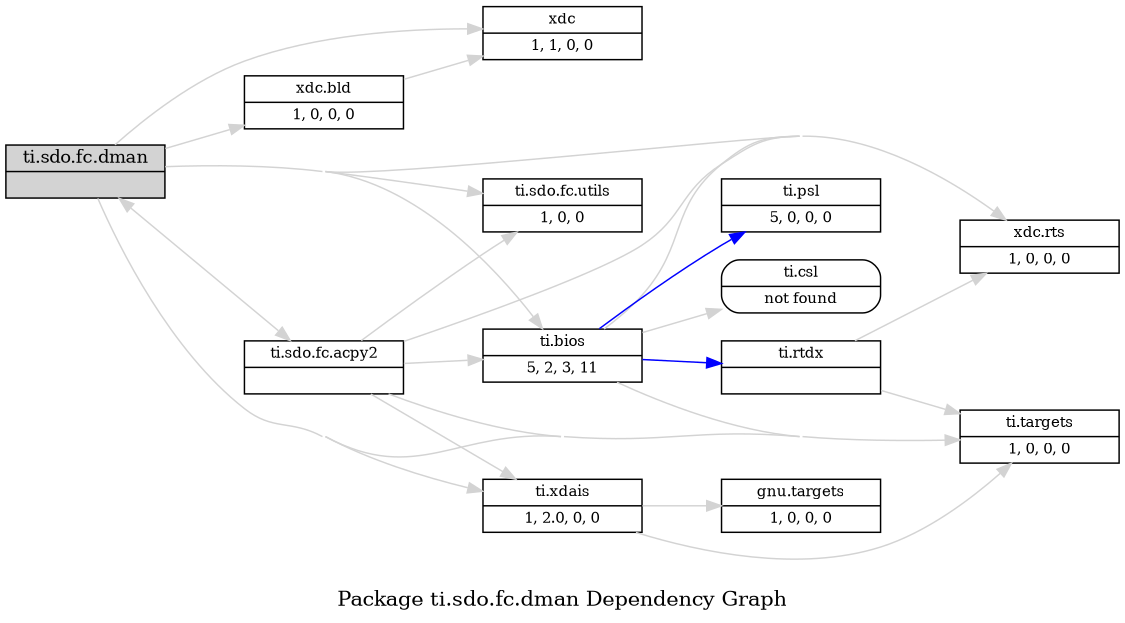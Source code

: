 digraph dependencies {
    label="\nPackage ti.sdo.fc.dman Dependency Graph";
    size="7.5,10";
    rankdir=LR;
    ranksep=".75";
    concentrate="true";
    node [fixedsize=true, width=1.5, style=filled, color=black];
    node [font=Helvetica, fontsize=12, fillcolor=lightgrey];
    ti_sdo_fc_dman [shape=record,label="ti.sdo.fc.dman|", URL="package.rel.xml"];
    node [fontsize=10, fillcolor=white];

    edge [style=solid, color=blue]

    edge [style=solid, color=lightgrey]
    xdc [shape=record,label="xdc|1, 1, 0, 0", URL="../../../../../../../../../../toolsrc/library/vendors2005/xdc/xdcdist-d36/Linux/packages/xdc/package/package.rel.svg"];
    ti_sdo_fc_dman -> xdc;
    xdc_bld [shape=record,label="xdc.bld|1, 0, 0, 0", URL="../../../../../../../../../../toolsrc/library/vendors2005/xdc/xdcdist-d36/Linux/packages/xdc/bld/package/package.rel.svg"];
    ti_sdo_fc_dman -> xdc_bld;
    ti_sdo_fc_utils [shape=record,label="ti.sdo.fc.utils|1, 0, 0", URL="../../utils/package/package.rel.svg"];
    ti_sdo_fc_dman -> ti_sdo_fc_utils;
    ti_sdo_fc_acpy2 [shape=record,label="ti.sdo.fc.acpy2|", URL="../../acpy2/package/package.rel.svg"];
    ti_sdo_fc_dman -> ti_sdo_fc_acpy2;
    ti_targets [shape=record,label="ti.targets|1, 0, 0, 0", URL="../../../../../../../../../../toolsrc/library/vendors2005/xdc/xdcdist-d36/Linux/packages/ti/targets/package/package.rel.svg"];
    ti_sdo_fc_dman -> ti_targets;
    ti_bios [shape=record,label="ti.bios|5, 2, 3, 11", URL="../../../../../../../../../../rtree/install/trees/products/sabios-h05/product/Linux/bios_5_31/packages/ti/bios/package/package.rel.svg"];
    ti_sdo_fc_dman -> ti_bios;
    xdc_rts [shape=record,label="xdc.rts|1, 0, 0, 0", URL="../../../../../../../../../../toolsrc/library/vendors2005/xdc/xdcdist-d36/Linux/packages/xdc/rts/package/package.rel.svg"];
    ti_sdo_fc_dman -> xdc_rts;
    ti_xdais [shape=record,label="ti.xdais|1, 2.0, 0, 0", URL="../../../../../../imports/ti/xdais/package/package.rel.svg"];
    ti_sdo_fc_dman -> ti_xdais;

    edge [style=solid, color=blue]

    edge [style=solid, color=lightgrey]
    gnu_targets [shape=record,label="gnu.targets|1, 0, 0, 0", URL="../../../../../../../../../../toolsrc/library/vendors2005/xdc/xdcdist-d36/Linux/packages/gnu/targets/package/package.rel.svg"];
    ti_xdais -> gnu_targets;
    ti_xdais -> ti_targets;

    edge [style=solid, color=blue]

    edge [style=solid, color=lightgrey]

    edge [style=solid, color=blue]

    edge [style=solid, color=lightgrey]

    edge [style=solid, color=blue]
    ti_psl [shape=record,label="ti.psl|5, 0, 0, 0", URL="../../../../../../../../../../rtree/install/trees/products/sabios-h05/product/Linux/bios_5_31/packages/ti/psl/package/package.rel.svg"];
    ti_bios -> ti_psl;
    ti_rtdx [shape=record,label="ti.rtdx|", URL="../../../../../../../../../../rtree/install/trees/products/sabios-h05/product/Linux/bios_5_31/packages/ti/rtdx/package/package.rel.svg"];
    ti_bios -> ti_rtdx;

    edge [style=solid, color=lightgrey]
    ti_csl [shape=record,label="ti.csl|not found"style=rounded, ];
    ti_bios -> ti_csl;
    ti_bios -> ti_psl;
    ti_bios -> ti_rtdx;
    ti_bios -> ti_targets;
    ti_bios -> xdc_rts;

    edge [style=solid, color=blue]

    edge [style=solid, color=lightgrey]

    edge [style=solid, color=blue]

    edge [style=solid, color=lightgrey]
    ti_rtdx -> xdc_rts;
    ti_rtdx -> ti_targets;

    edge [style=solid, color=blue]

    edge [style=solid, color=lightgrey]

    edge [style=solid, color=blue]

    edge [style=solid, color=lightgrey]

    edge [style=solid, color=blue]

    edge [style=solid, color=lightgrey]
    ti_sdo_fc_acpy2 -> ti_sdo_fc_dman;
    ti_sdo_fc_acpy2 -> ti_sdo_fc_utils;
    ti_sdo_fc_acpy2 -> ti_targets;
    ti_sdo_fc_acpy2 -> ti_bios;
    ti_sdo_fc_acpy2 -> xdc_rts;
    ti_sdo_fc_acpy2 -> ti_xdais;

    edge [style=solid, color=blue]

    edge [style=solid, color=lightgrey]

    edge [style=solid, color=blue]

    edge [style=solid, color=lightgrey]
    xdc_bld -> xdc;

    edge [style=solid, color=blue]

    edge [style=solid, color=lightgrey]
}
